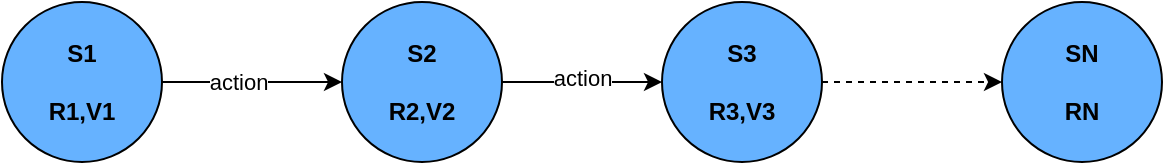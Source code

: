 <mxfile version="13.7.9" type="device"><diagram id="VwoK2okmLxibaM4RTPE3" name="Page-1"><mxGraphModel dx="1106" dy="892" grid="1" gridSize="10" guides="1" tooltips="1" connect="1" arrows="1" fold="1" page="1" pageScale="1" pageWidth="1100" pageHeight="850" math="0" shadow="0"><root><mxCell id="0"/><mxCell id="1" parent="0"/><mxCell id="IJQRrzeIJ6ELbPYcqp1I-1" value="&lt;b&gt;S1&lt;br&gt;&lt;br&gt;R1,V1&lt;/b&gt;" style="ellipse;whiteSpace=wrap;html=1;aspect=fixed;fillColor=#66B2FF;" vertex="1" parent="1"><mxGeometry x="140" y="250" width="80" height="80" as="geometry"/></mxCell><mxCell id="IJQRrzeIJ6ELbPYcqp1I-2" value="&lt;b&gt;S2&lt;br&gt;&lt;br&gt;R2,V2&lt;/b&gt;" style="ellipse;whiteSpace=wrap;html=1;aspect=fixed;fillColor=#66B2FF;" vertex="1" parent="1"><mxGeometry x="310" y="250" width="80" height="80" as="geometry"/></mxCell><mxCell id="IJQRrzeIJ6ELbPYcqp1I-3" value="&lt;b&gt;S3&lt;br&gt;&lt;br&gt;R3,V3&lt;/b&gt;" style="ellipse;whiteSpace=wrap;html=1;aspect=fixed;fillColor=#66B2FF;" vertex="1" parent="1"><mxGeometry x="470" y="250" width="80" height="80" as="geometry"/></mxCell><mxCell id="IJQRrzeIJ6ELbPYcqp1I-4" value="&lt;b&gt;SN&lt;br&gt;&lt;br&gt;RN&lt;/b&gt;" style="ellipse;whiteSpace=wrap;html=1;aspect=fixed;fillColor=#66B2FF;" vertex="1" parent="1"><mxGeometry x="640" y="250" width="80" height="80" as="geometry"/></mxCell><mxCell id="IJQRrzeIJ6ELbPYcqp1I-5" value="" style="endArrow=classic;html=1;exitX=1;exitY=0.5;exitDx=0;exitDy=0;entryX=0;entryY=0.5;entryDx=0;entryDy=0;" edge="1" parent="1" source="IJQRrzeIJ6ELbPYcqp1I-1" target="IJQRrzeIJ6ELbPYcqp1I-2"><mxGeometry width="50" height="50" relative="1" as="geometry"><mxPoint x="290" y="460" as="sourcePoint"/><mxPoint x="340" y="410" as="targetPoint"/></mxGeometry></mxCell><mxCell id="IJQRrzeIJ6ELbPYcqp1I-9" value="action" style="edgeLabel;html=1;align=center;verticalAlign=middle;resizable=0;points=[];" vertex="1" connectable="0" parent="IJQRrzeIJ6ELbPYcqp1I-5"><mxGeometry x="-0.156" relative="1" as="geometry"><mxPoint as="offset"/></mxGeometry></mxCell><mxCell id="IJQRrzeIJ6ELbPYcqp1I-6" value="" style="endArrow=classic;html=1;exitX=1;exitY=0.5;exitDx=0;exitDy=0;entryX=0;entryY=0.5;entryDx=0;entryDy=0;" edge="1" parent="1" source="IJQRrzeIJ6ELbPYcqp1I-2" target="IJQRrzeIJ6ELbPYcqp1I-3"><mxGeometry width="50" height="50" relative="1" as="geometry"><mxPoint x="230" y="300" as="sourcePoint"/><mxPoint x="320" y="300" as="targetPoint"/></mxGeometry></mxCell><mxCell id="IJQRrzeIJ6ELbPYcqp1I-10" value="action" style="edgeLabel;html=1;align=center;verticalAlign=middle;resizable=0;points=[];" vertex="1" connectable="0" parent="IJQRrzeIJ6ELbPYcqp1I-6"><mxGeometry y="2" relative="1" as="geometry"><mxPoint as="offset"/></mxGeometry></mxCell><mxCell id="IJQRrzeIJ6ELbPYcqp1I-7" value="" style="endArrow=classic;html=1;exitX=1;exitY=0.5;exitDx=0;exitDy=0;entryX=0;entryY=0.5;entryDx=0;entryDy=0;dashed=1;" edge="1" parent="1" source="IJQRrzeIJ6ELbPYcqp1I-3" target="IJQRrzeIJ6ELbPYcqp1I-4"><mxGeometry width="50" height="50" relative="1" as="geometry"><mxPoint x="520" y="470" as="sourcePoint"/><mxPoint x="570" y="420" as="targetPoint"/></mxGeometry></mxCell></root></mxGraphModel></diagram></mxfile>